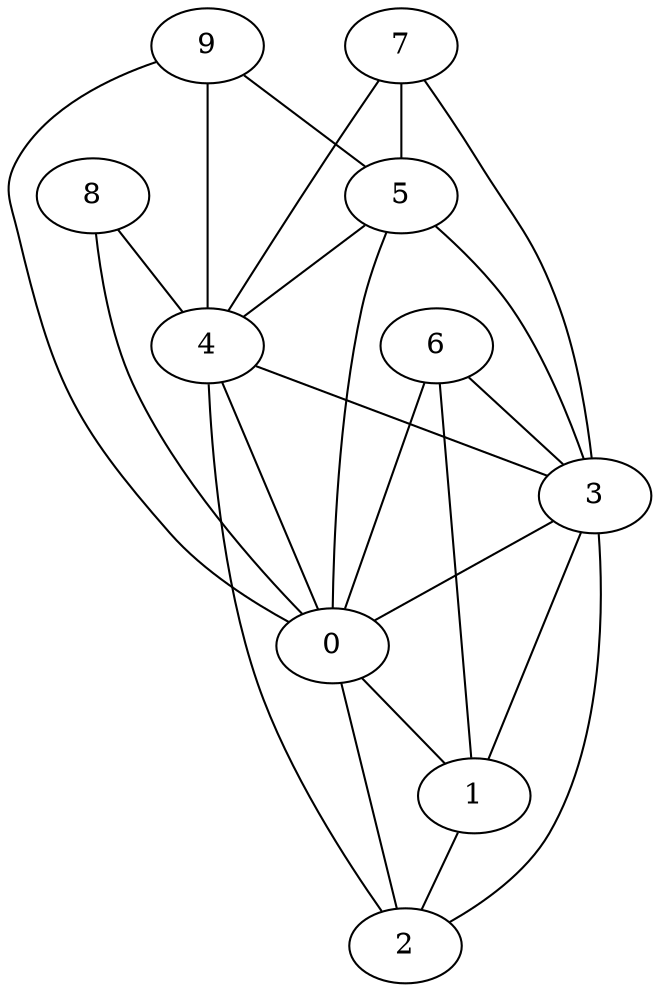 graph {
    0 [ label = "0" ]
    1 [ label = "1" ]
    2 [ label = "2" ]
    3 [ label = "3" ]
    4 [ label = "4" ]
    5 [ label = "5" ]
    6 [ label = "6" ]
    7 [ label = "7" ]
    8 [ label = "8" ]
    9 [ label = "9" ]
    0 -- 1 [ ]
    0 -- 2 [ ]
    1 -- 2 [ ]
    3 -- 0 [ ]
    3 -- 1 [ ]
    3 -- 2 [ ]
    4 -- 0 [ ]
    4 -- 2 [ ]
    4 -- 3 [ ]
    5 -- 0 [ ]
    5 -- 3 [ ]
    5 -- 4 [ ]
    6 -- 0 [ ]
    6 -- 1 [ ]
    6 -- 3 [ ]
    7 -- 3 [ ]
    7 -- 4 [ ]
    7 -- 5 [ ]
    8 -- 0 [ ]
    9 -- 5 [ ]
    8 -- 4 [ ]
    9 -- 0 [ ]
    9 -- 4 [ ]
}
